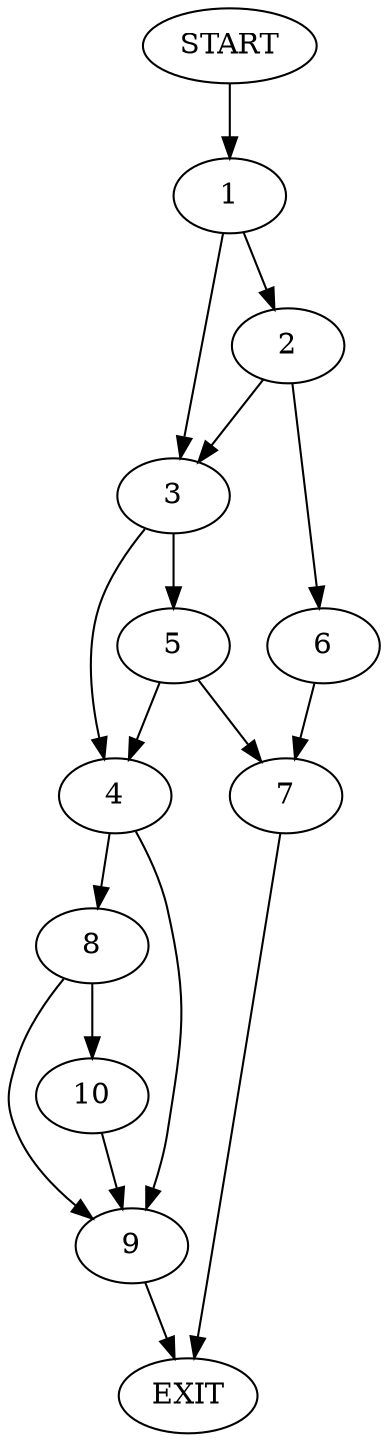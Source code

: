 digraph {
0 [label="START"]
11 [label="EXIT"]
0 -> 1
1 -> 2
1 -> 3
3 -> 4
3 -> 5
2 -> 3
2 -> 6
6 -> 7
7 -> 11
5 -> 4
5 -> 7
4 -> 8
4 -> 9
8 -> 10
8 -> 9
9 -> 11
10 -> 9
}
